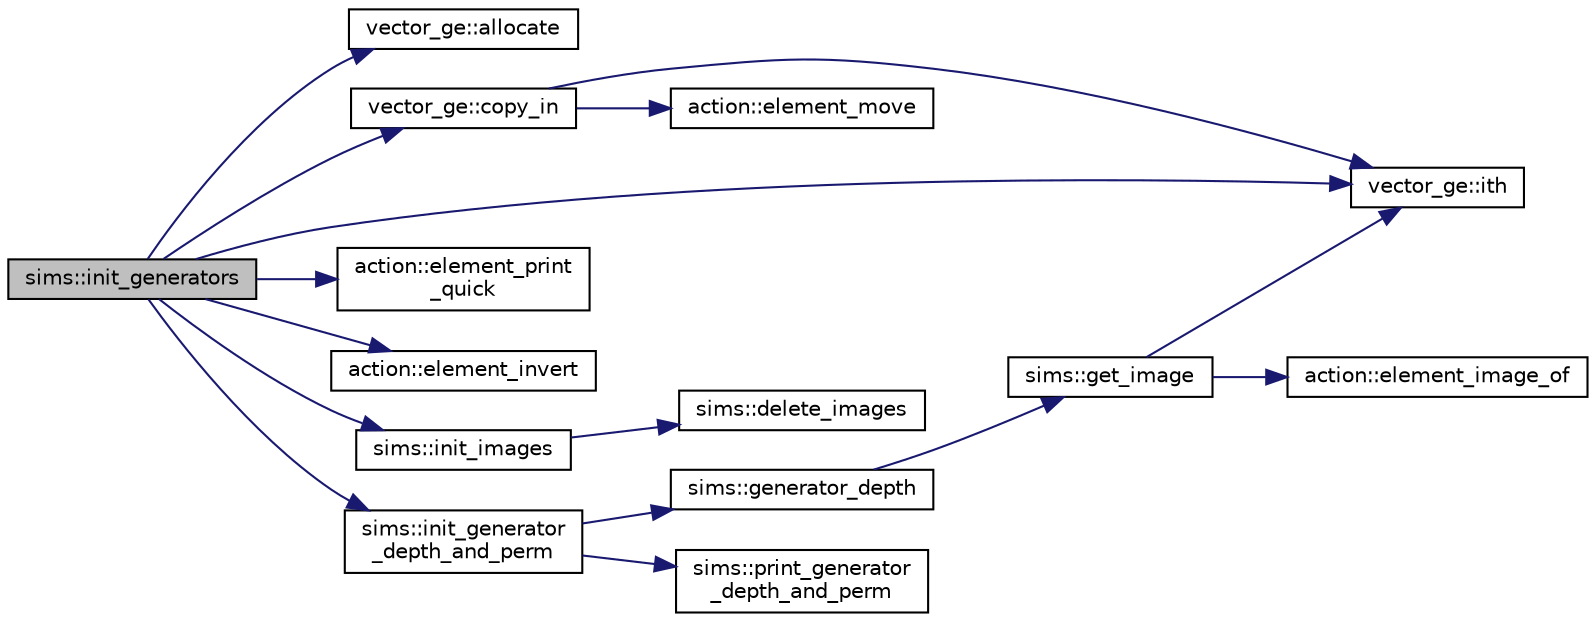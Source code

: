 digraph "sims::init_generators"
{
  edge [fontname="Helvetica",fontsize="10",labelfontname="Helvetica",labelfontsize="10"];
  node [fontname="Helvetica",fontsize="10",shape=record];
  rankdir="LR";
  Node6229 [label="sims::init_generators",height=0.2,width=0.4,color="black", fillcolor="grey75", style="filled", fontcolor="black"];
  Node6229 -> Node6230 [color="midnightblue",fontsize="10",style="solid",fontname="Helvetica"];
  Node6230 [label="vector_ge::allocate",height=0.2,width=0.4,color="black", fillcolor="white", style="filled",URL="$d4/d6e/classvector__ge.html#a35b062a9201b30f0a87bf87702d243ae"];
  Node6229 -> Node6231 [color="midnightblue",fontsize="10",style="solid",fontname="Helvetica"];
  Node6231 [label="vector_ge::copy_in",height=0.2,width=0.4,color="black", fillcolor="white", style="filled",URL="$d4/d6e/classvector__ge.html#ad02ebf2d4e8bbf095685aea921999145"];
  Node6231 -> Node6232 [color="midnightblue",fontsize="10",style="solid",fontname="Helvetica"];
  Node6232 [label="vector_ge::ith",height=0.2,width=0.4,color="black", fillcolor="white", style="filled",URL="$d4/d6e/classvector__ge.html#a1ff002e8b746a9beb119d57dcd4a15ff"];
  Node6231 -> Node6233 [color="midnightblue",fontsize="10",style="solid",fontname="Helvetica"];
  Node6233 [label="action::element_move",height=0.2,width=0.4,color="black", fillcolor="white", style="filled",URL="$d2/d86/classaction.html#a550947491bbb534d3d7951f50198a874"];
  Node6229 -> Node6234 [color="midnightblue",fontsize="10",style="solid",fontname="Helvetica"];
  Node6234 [label="action::element_print\l_quick",height=0.2,width=0.4,color="black", fillcolor="white", style="filled",URL="$d2/d86/classaction.html#a4844680cf6750396f76494a28655265b"];
  Node6229 -> Node6235 [color="midnightblue",fontsize="10",style="solid",fontname="Helvetica"];
  Node6235 [label="action::element_invert",height=0.2,width=0.4,color="black", fillcolor="white", style="filled",URL="$d2/d86/classaction.html#aa4bd01e338497714586636751fcef436"];
  Node6229 -> Node6232 [color="midnightblue",fontsize="10",style="solid",fontname="Helvetica"];
  Node6229 -> Node6236 [color="midnightblue",fontsize="10",style="solid",fontname="Helvetica"];
  Node6236 [label="sims::init_images",height=0.2,width=0.4,color="black", fillcolor="white", style="filled",URL="$d9/df3/classsims.html#a7fb1a9d3c6355c551f495d3d79e2303e"];
  Node6236 -> Node6237 [color="midnightblue",fontsize="10",style="solid",fontname="Helvetica"];
  Node6237 [label="sims::delete_images",height=0.2,width=0.4,color="black", fillcolor="white", style="filled",URL="$d9/df3/classsims.html#a5a4fd410f399c81c847052861e3bc3ff"];
  Node6229 -> Node6238 [color="midnightblue",fontsize="10",style="solid",fontname="Helvetica"];
  Node6238 [label="sims::init_generator\l_depth_and_perm",height=0.2,width=0.4,color="black", fillcolor="white", style="filled",URL="$d9/df3/classsims.html#af8c21505bf172665ba503cf3138f38cd"];
  Node6238 -> Node6239 [color="midnightblue",fontsize="10",style="solid",fontname="Helvetica"];
  Node6239 [label="sims::generator_depth",height=0.2,width=0.4,color="black", fillcolor="white", style="filled",URL="$d9/df3/classsims.html#acdcef5adbae43ca98568ba1e6aa5b6a2"];
  Node6239 -> Node6240 [color="midnightblue",fontsize="10",style="solid",fontname="Helvetica"];
  Node6240 [label="sims::get_image",height=0.2,width=0.4,color="black", fillcolor="white", style="filled",URL="$d9/df3/classsims.html#ae649dbf5a9440550c1ca4e402c4b4b16"];
  Node6240 -> Node6241 [color="midnightblue",fontsize="10",style="solid",fontname="Helvetica"];
  Node6241 [label="action::element_image_of",height=0.2,width=0.4,color="black", fillcolor="white", style="filled",URL="$d2/d86/classaction.html#ae09559d4537a048fc860f8a74a31393d"];
  Node6240 -> Node6232 [color="midnightblue",fontsize="10",style="solid",fontname="Helvetica"];
  Node6238 -> Node6242 [color="midnightblue",fontsize="10",style="solid",fontname="Helvetica"];
  Node6242 [label="sims::print_generator\l_depth_and_perm",height=0.2,width=0.4,color="black", fillcolor="white", style="filled",URL="$d9/df3/classsims.html#a4630b82437f49635da45c5fc1953d919"];
}
